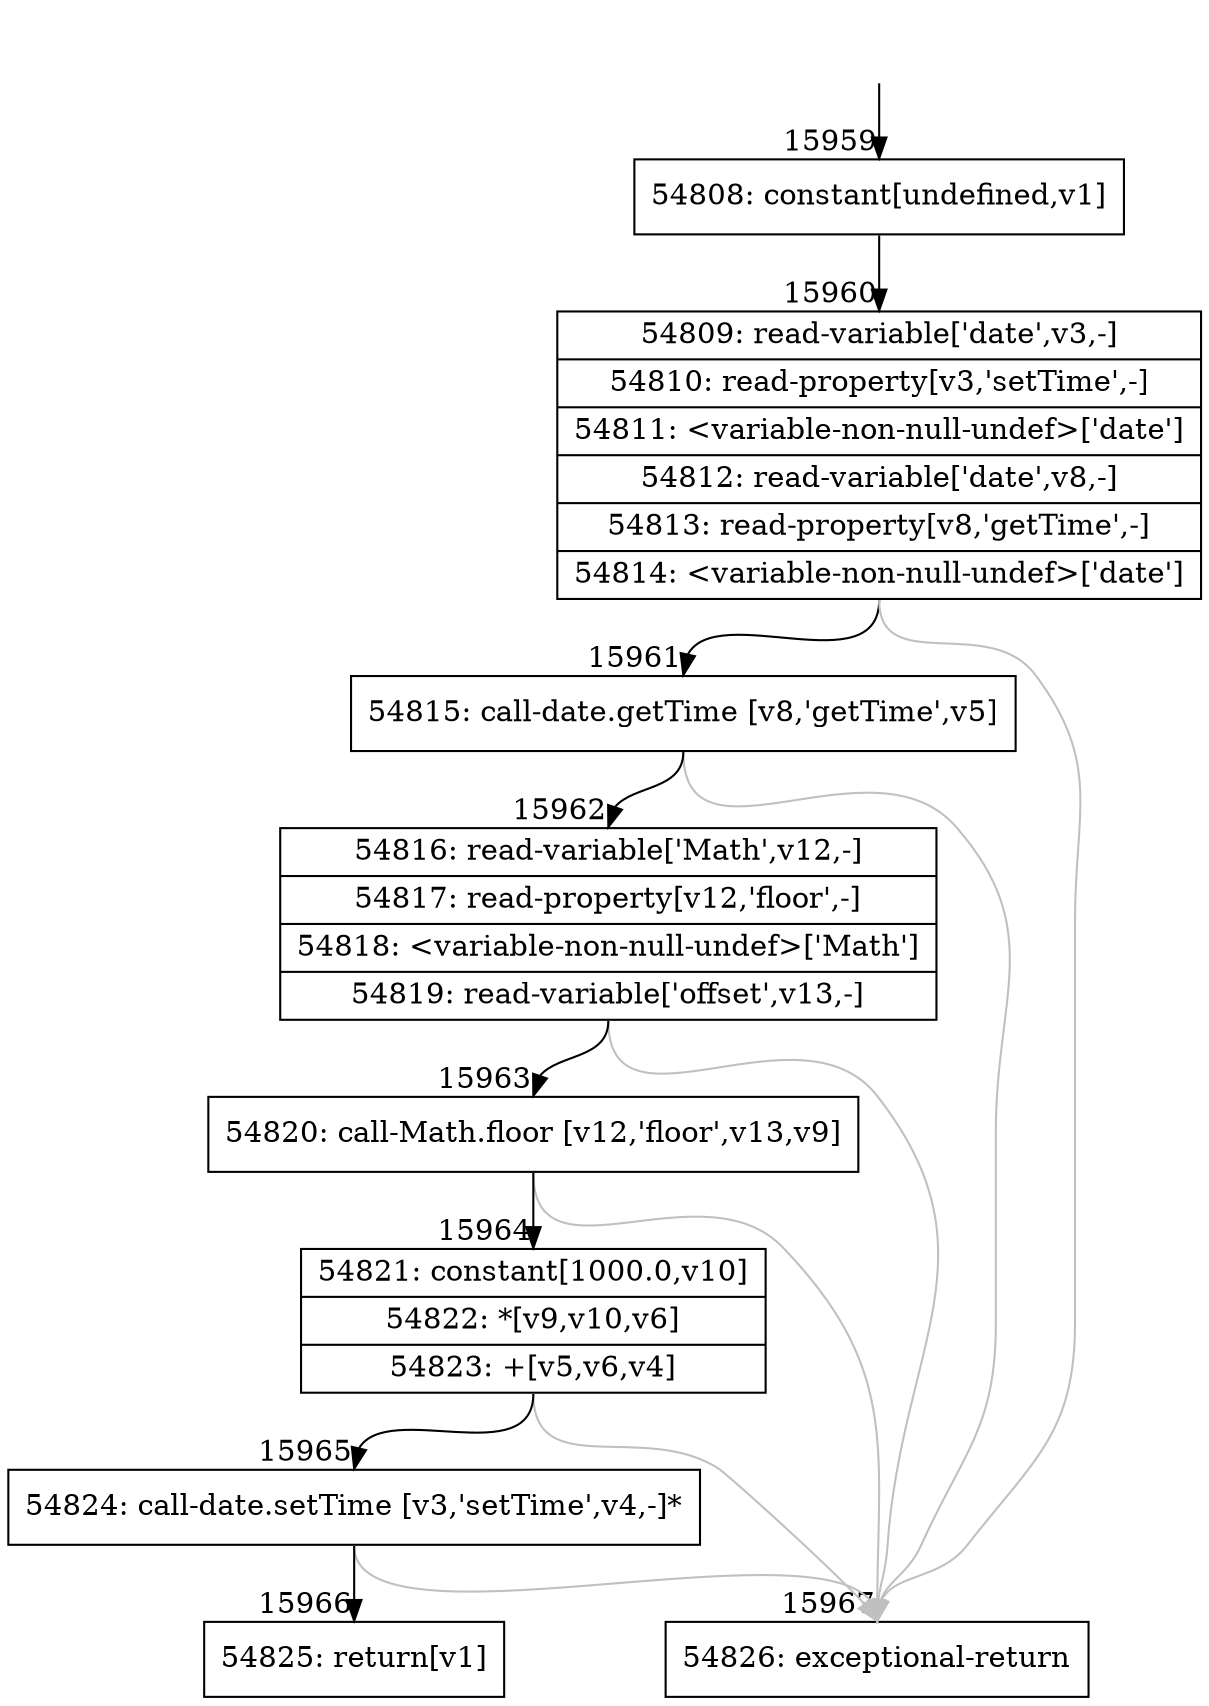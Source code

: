 digraph {
rankdir="TD"
BB_entry1462[shape=none,label=""];
BB_entry1462 -> BB15959 [tailport=s, headport=n, headlabel="    15959"]
BB15959 [shape=record label="{54808: constant[undefined,v1]}" ] 
BB15959 -> BB15960 [tailport=s, headport=n, headlabel="      15960"]
BB15960 [shape=record label="{54809: read-variable['date',v3,-]|54810: read-property[v3,'setTime',-]|54811: \<variable-non-null-undef\>['date']|54812: read-variable['date',v8,-]|54813: read-property[v8,'getTime',-]|54814: \<variable-non-null-undef\>['date']}" ] 
BB15960 -> BB15961 [tailport=s, headport=n, headlabel="      15961"]
BB15960 -> BB15967 [tailport=s, headport=n, color=gray, headlabel="      15967"]
BB15961 [shape=record label="{54815: call-date.getTime [v8,'getTime',v5]}" ] 
BB15961 -> BB15962 [tailport=s, headport=n, headlabel="      15962"]
BB15961 -> BB15967 [tailport=s, headport=n, color=gray]
BB15962 [shape=record label="{54816: read-variable['Math',v12,-]|54817: read-property[v12,'floor',-]|54818: \<variable-non-null-undef\>['Math']|54819: read-variable['offset',v13,-]}" ] 
BB15962 -> BB15963 [tailport=s, headport=n, headlabel="      15963"]
BB15962 -> BB15967 [tailport=s, headport=n, color=gray]
BB15963 [shape=record label="{54820: call-Math.floor [v12,'floor',v13,v9]}" ] 
BB15963 -> BB15964 [tailport=s, headport=n, headlabel="      15964"]
BB15963 -> BB15967 [tailport=s, headport=n, color=gray]
BB15964 [shape=record label="{54821: constant[1000.0,v10]|54822: *[v9,v10,v6]|54823: +[v5,v6,v4]}" ] 
BB15964 -> BB15965 [tailport=s, headport=n, headlabel="      15965"]
BB15964 -> BB15967 [tailport=s, headport=n, color=gray]
BB15965 [shape=record label="{54824: call-date.setTime [v3,'setTime',v4,-]*}" ] 
BB15965 -> BB15966 [tailport=s, headport=n, headlabel="      15966"]
BB15965 -> BB15967 [tailport=s, headport=n, color=gray]
BB15966 [shape=record label="{54825: return[v1]}" ] 
BB15967 [shape=record label="{54826: exceptional-return}" ] 
//#$~ 9343
}
